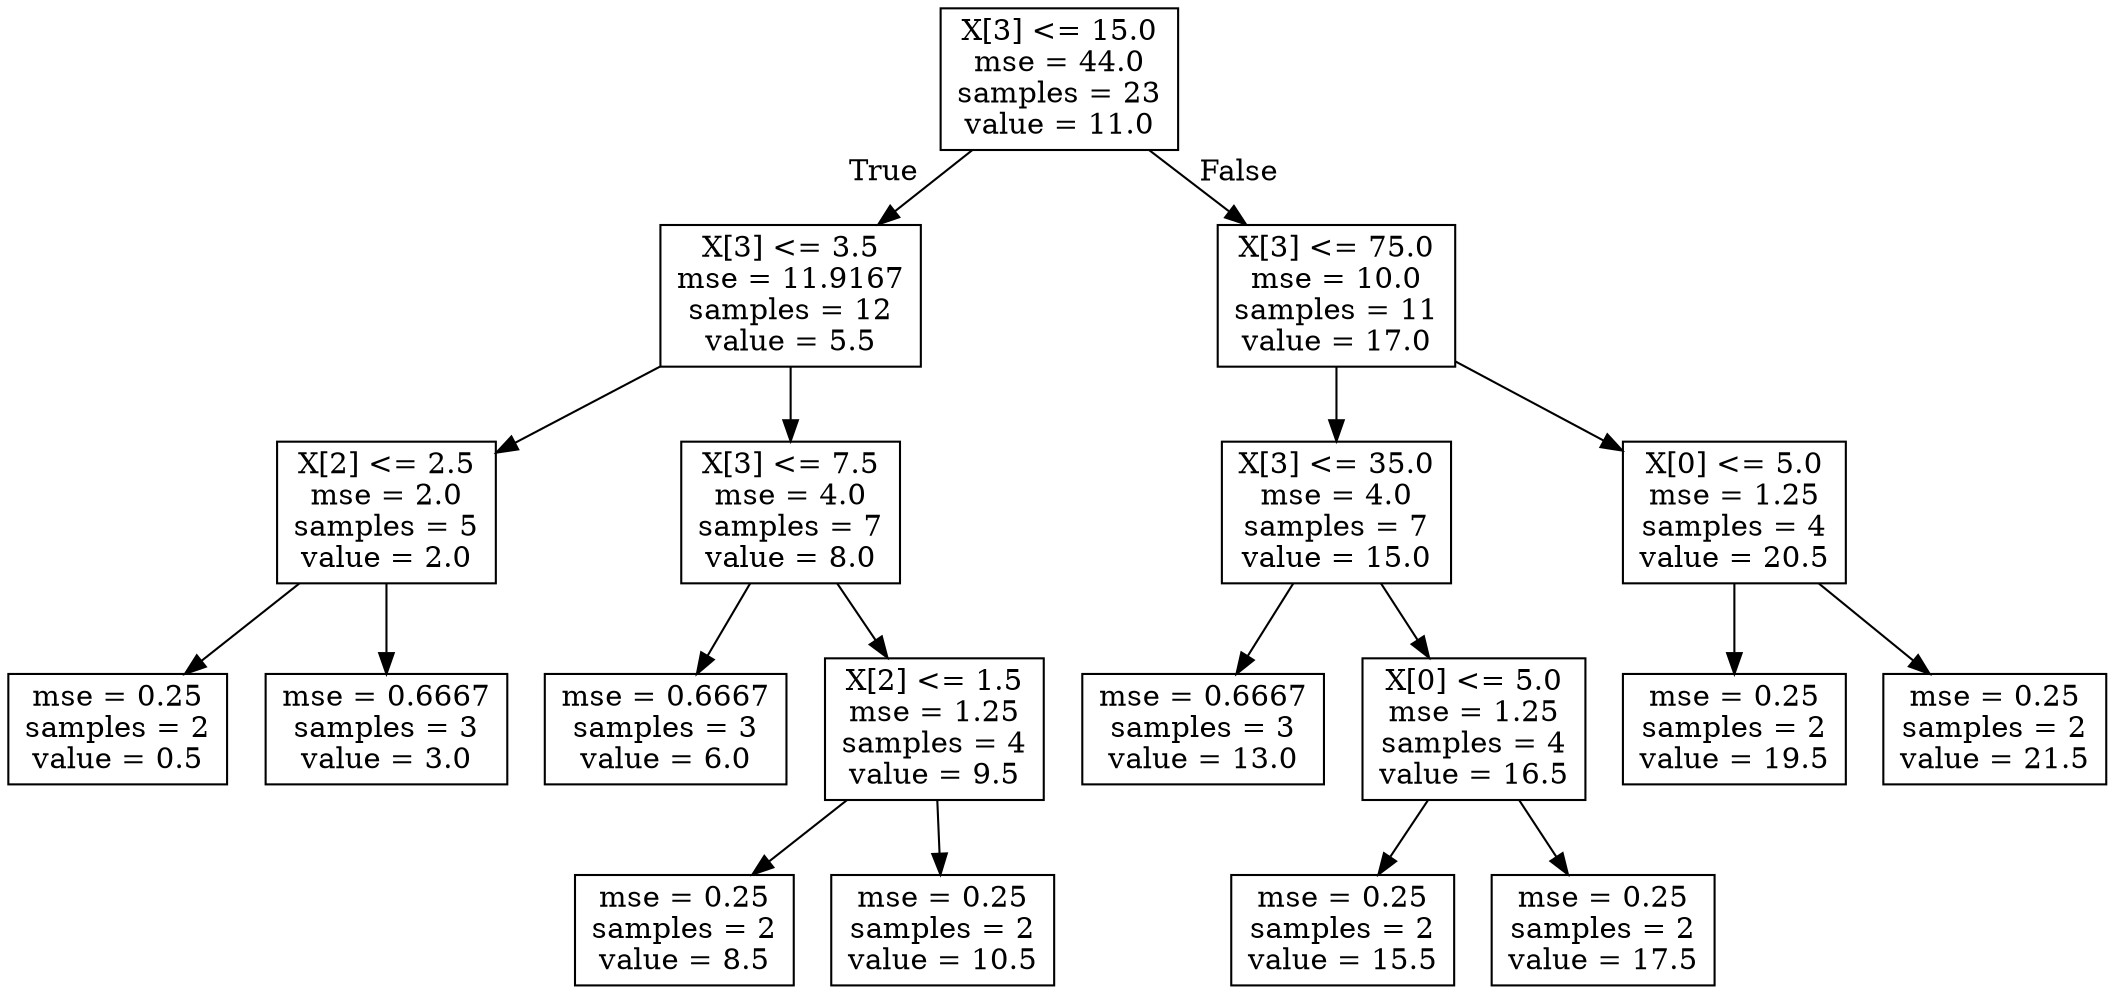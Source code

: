 digraph Tree {
node [shape=box] ;
0 [label="X[3] <= 15.0\nmse = 44.0\nsamples = 23\nvalue = 11.0"] ;
1 [label="X[3] <= 3.5\nmse = 11.9167\nsamples = 12\nvalue = 5.5"] ;
0 -> 1 [labeldistance=2.5, labelangle=45, headlabel="True"] ;
2 [label="X[2] <= 2.5\nmse = 2.0\nsamples = 5\nvalue = 2.0"] ;
1 -> 2 ;
3 [label="mse = 0.25\nsamples = 2\nvalue = 0.5"] ;
2 -> 3 ;
4 [label="mse = 0.6667\nsamples = 3\nvalue = 3.0"] ;
2 -> 4 ;
5 [label="X[3] <= 7.5\nmse = 4.0\nsamples = 7\nvalue = 8.0"] ;
1 -> 5 ;
6 [label="mse = 0.6667\nsamples = 3\nvalue = 6.0"] ;
5 -> 6 ;
7 [label="X[2] <= 1.5\nmse = 1.25\nsamples = 4\nvalue = 9.5"] ;
5 -> 7 ;
8 [label="mse = 0.25\nsamples = 2\nvalue = 8.5"] ;
7 -> 8 ;
9 [label="mse = 0.25\nsamples = 2\nvalue = 10.5"] ;
7 -> 9 ;
10 [label="X[3] <= 75.0\nmse = 10.0\nsamples = 11\nvalue = 17.0"] ;
0 -> 10 [labeldistance=2.5, labelangle=-45, headlabel="False"] ;
11 [label="X[3] <= 35.0\nmse = 4.0\nsamples = 7\nvalue = 15.0"] ;
10 -> 11 ;
12 [label="mse = 0.6667\nsamples = 3\nvalue = 13.0"] ;
11 -> 12 ;
13 [label="X[0] <= 5.0\nmse = 1.25\nsamples = 4\nvalue = 16.5"] ;
11 -> 13 ;
14 [label="mse = 0.25\nsamples = 2\nvalue = 15.5"] ;
13 -> 14 ;
15 [label="mse = 0.25\nsamples = 2\nvalue = 17.5"] ;
13 -> 15 ;
16 [label="X[0] <= 5.0\nmse = 1.25\nsamples = 4\nvalue = 20.5"] ;
10 -> 16 ;
17 [label="mse = 0.25\nsamples = 2\nvalue = 19.5"] ;
16 -> 17 ;
18 [label="mse = 0.25\nsamples = 2\nvalue = 21.5"] ;
16 -> 18 ;
}